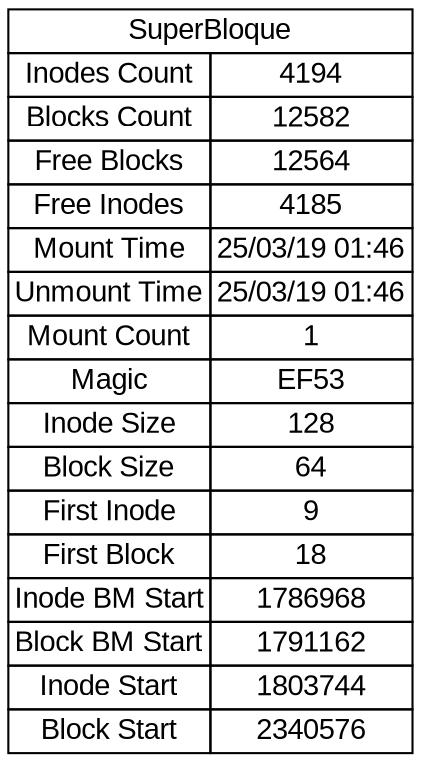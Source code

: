 digraph g {
rankdir = LR;
graph [fontname = "arial"];
node [fontname = "arial"];
edge [fontname = "arial"];
	blsupinterb [shape=none, margin=0, label =<
		<table border="0" cellborder="1" cellspacing="0">
			<tr> <td colspan = "2">SuperBloque</td> </tr>
			<tr> <td>Inodes Count</td> <td>4194</td> </tr>
			<tr> <td>Blocks Count</td> <td>12582</td> </tr>
			<tr> <td>Free Blocks</td> <td>12564</td> </tr>
			<tr> <td>Free Inodes</td> <td>4185</td> </tr>
			<tr> <td>Mount Time</td> <td>25/03/19 01:46</td> </tr>
			<tr> <td>Unmount Time</td> <td>25/03/19 01:46</td> </tr>
			<tr> <td>Mount Count</td> <td>1</td> </tr>
			<tr> <td>Magic</td> <td>EF53</td> </tr>
			<tr> <td>Inode Size</td> <td>128</td> </tr>
			<tr> <td>Block Size</td> <td>64</td> </tr>
			<tr> <td>First Inode</td> <td>9</td> </tr>
			<tr> <td>First Block</td> <td>18</td> </tr>
			<tr> <td>Inode BM Start</td> <td>1786968</td> </tr>
			<tr> <td>Block BM Start</td> <td>1791162</td> </tr>
			<tr> <td>Inode Start</td> <td>1803744</td> </tr>
			<tr> <td>Block Start</td> <td>2340576</td> </tr>
	</table> >];

}
